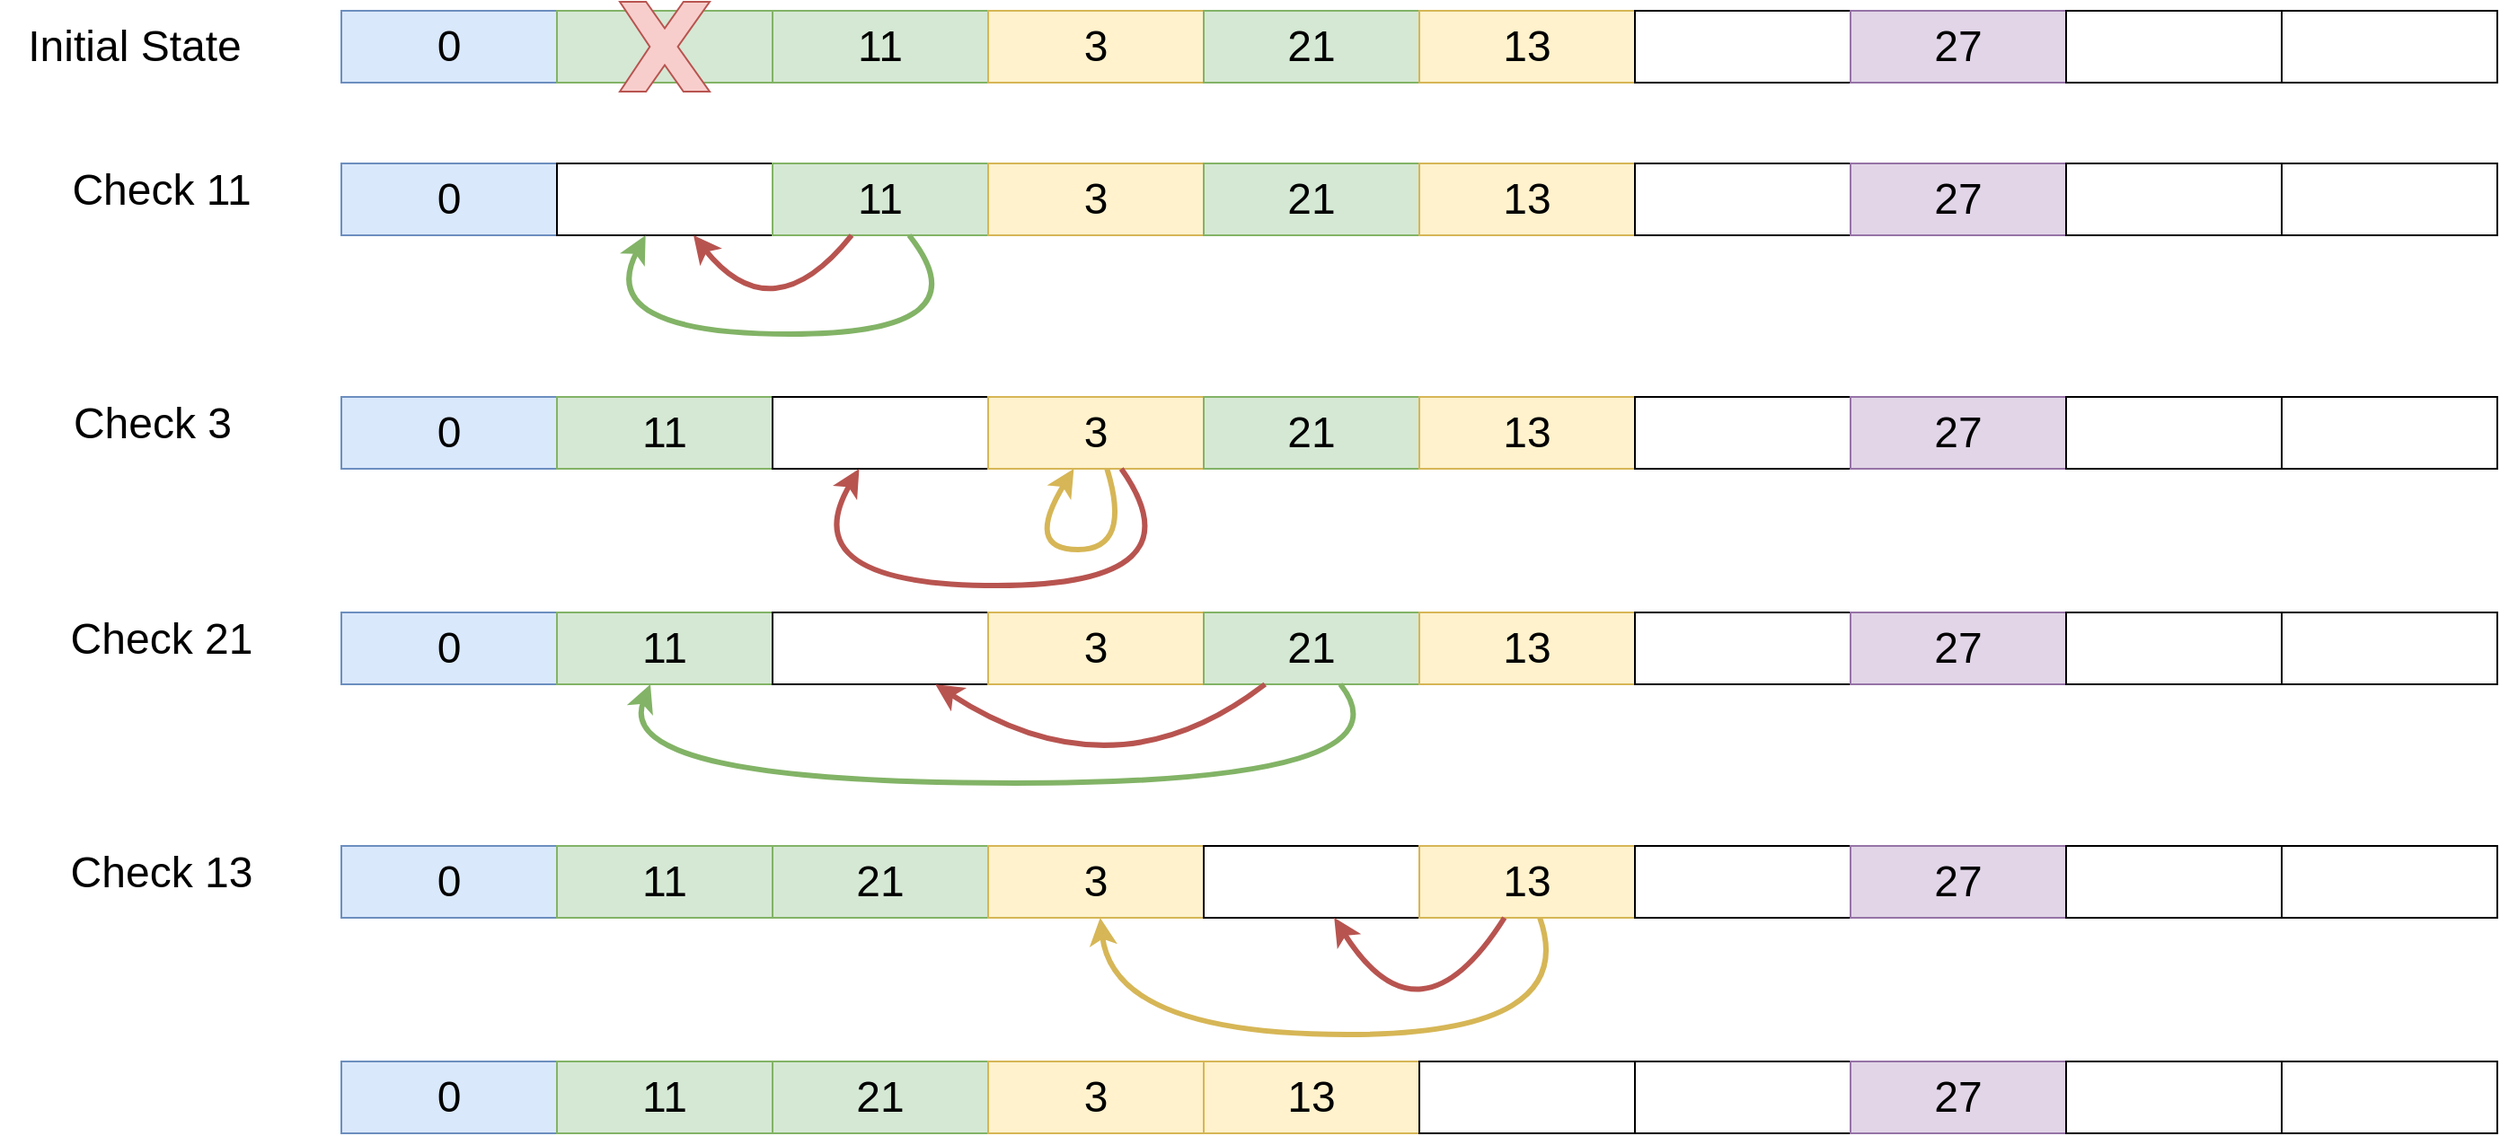 <mxfile version="24.0.5" type="device">
  <diagram name="第 1 页" id="ufg7FDZAvXpvqAaUlEPp">
    <mxGraphModel dx="877" dy="644" grid="1" gridSize="10" guides="1" tooltips="1" connect="1" arrows="1" fold="1" page="1" pageScale="1" pageWidth="1600" pageHeight="1200" math="0" shadow="0">
      <root>
        <mxCell id="0" />
        <mxCell id="1" parent="0" />
        <mxCell id="6ZMetDqiG7twovBFO8Wo-1" value="0" style="rounded=0;whiteSpace=wrap;html=1;fontSize=24;fillColor=#dae8fc;strokeColor=#6c8ebf;" parent="1" vertex="1">
          <mxGeometry x="320" y="160" width="120" height="40" as="geometry" />
        </mxCell>
        <mxCell id="6ZMetDqiG7twovBFO8Wo-2" value="1" style="rounded=0;whiteSpace=wrap;html=1;fontSize=24;fillColor=#d5e8d4;strokeColor=#82b366;" parent="1" vertex="1">
          <mxGeometry x="440" y="160" width="120" height="40" as="geometry" />
        </mxCell>
        <mxCell id="6ZMetDqiG7twovBFO8Wo-3" value="11" style="rounded=0;whiteSpace=wrap;html=1;fontSize=24;fillColor=#d5e8d4;strokeColor=#82b366;" parent="1" vertex="1">
          <mxGeometry x="560" y="160" width="120" height="40" as="geometry" />
        </mxCell>
        <mxCell id="6ZMetDqiG7twovBFO8Wo-4" value="3" style="rounded=0;whiteSpace=wrap;html=1;fontSize=24;fillColor=#fff2cc;strokeColor=#d6b656;" parent="1" vertex="1">
          <mxGeometry x="680" y="160" width="120" height="40" as="geometry" />
        </mxCell>
        <mxCell id="6ZMetDqiG7twovBFO8Wo-5" value="21" style="rounded=0;whiteSpace=wrap;html=1;fontSize=24;fillColor=#d5e8d4;strokeColor=#82b366;" parent="1" vertex="1">
          <mxGeometry x="800" y="160" width="120" height="40" as="geometry" />
        </mxCell>
        <mxCell id="6ZMetDqiG7twovBFO8Wo-11" value="Initial State" style="text;html=1;strokeColor=none;fillColor=none;align=center;verticalAlign=middle;whiteSpace=wrap;rounded=0;fontSize=24;" parent="1" vertex="1">
          <mxGeometry x="130" y="160" width="150" height="40" as="geometry" />
        </mxCell>
        <mxCell id="6ZMetDqiG7twovBFO8Wo-37" value="13" style="rounded=0;whiteSpace=wrap;html=1;fontSize=24;fillColor=#fff2cc;strokeColor=#d6b656;" parent="1" vertex="1">
          <mxGeometry x="920" y="160" width="120" height="40" as="geometry" />
        </mxCell>
        <mxCell id="6ZMetDqiG7twovBFO8Wo-38" value="" style="rounded=0;whiteSpace=wrap;html=1;fontSize=24;" parent="1" vertex="1">
          <mxGeometry x="1040" y="160" width="120" height="40" as="geometry" />
        </mxCell>
        <mxCell id="6ZMetDqiG7twovBFO8Wo-39" value="27" style="rounded=0;whiteSpace=wrap;html=1;fontSize=24;fillColor=#e1d5e7;strokeColor=#9673a6;" parent="1" vertex="1">
          <mxGeometry x="1160" y="160" width="120" height="40" as="geometry" />
        </mxCell>
        <mxCell id="6ZMetDqiG7twovBFO8Wo-40" value="" style="rounded=0;whiteSpace=wrap;html=1;fontSize=24;" parent="1" vertex="1">
          <mxGeometry x="1280" y="160" width="120" height="40" as="geometry" />
        </mxCell>
        <mxCell id="6ZMetDqiG7twovBFO8Wo-41" value="" style="rounded=0;whiteSpace=wrap;html=1;fontSize=24;" parent="1" vertex="1">
          <mxGeometry x="1400" y="160" width="120" height="40" as="geometry" />
        </mxCell>
        <mxCell id="6ZMetDqiG7twovBFO8Wo-42" value="" style="verticalLabelPosition=bottom;verticalAlign=top;html=1;shape=mxgraph.basic.x;fillColor=#f8cecc;strokeColor=#b85450;" parent="1" vertex="1">
          <mxGeometry x="475" y="155" width="50" height="50" as="geometry" />
        </mxCell>
        <mxCell id="6ZMetDqiG7twovBFO8Wo-43" value="0" style="rounded=0;whiteSpace=wrap;html=1;fontSize=24;fillColor=#dae8fc;strokeColor=#6c8ebf;" parent="1" vertex="1">
          <mxGeometry x="320" y="245" width="120" height="40" as="geometry" />
        </mxCell>
        <mxCell id="6ZMetDqiG7twovBFO8Wo-44" value="" style="rounded=0;whiteSpace=wrap;html=1;fontSize=24;" parent="1" vertex="1">
          <mxGeometry x="440" y="245" width="120" height="40" as="geometry" />
        </mxCell>
        <mxCell id="6ZMetDqiG7twovBFO8Wo-45" value="11" style="rounded=0;whiteSpace=wrap;html=1;fontSize=24;fillColor=#d5e8d4;strokeColor=#82b366;" parent="1" vertex="1">
          <mxGeometry x="560" y="245" width="120" height="40" as="geometry" />
        </mxCell>
        <mxCell id="6ZMetDqiG7twovBFO8Wo-46" value="3" style="rounded=0;whiteSpace=wrap;html=1;fontSize=24;fillColor=#fff2cc;strokeColor=#d6b656;" parent="1" vertex="1">
          <mxGeometry x="680" y="245" width="120" height="40" as="geometry" />
        </mxCell>
        <mxCell id="6ZMetDqiG7twovBFO8Wo-47" value="21" style="rounded=0;whiteSpace=wrap;html=1;fontSize=24;fillColor=#d5e8d4;strokeColor=#82b366;" parent="1" vertex="1">
          <mxGeometry x="800" y="245" width="120" height="40" as="geometry" />
        </mxCell>
        <mxCell id="6ZMetDqiG7twovBFO8Wo-49" value="13" style="rounded=0;whiteSpace=wrap;html=1;fontSize=24;fillColor=#fff2cc;strokeColor=#d6b656;" parent="1" vertex="1">
          <mxGeometry x="920" y="245" width="120" height="40" as="geometry" />
        </mxCell>
        <mxCell id="6ZMetDqiG7twovBFO8Wo-50" value="" style="rounded=0;whiteSpace=wrap;html=1;fontSize=24;" parent="1" vertex="1">
          <mxGeometry x="1040" y="245" width="120" height="40" as="geometry" />
        </mxCell>
        <mxCell id="6ZMetDqiG7twovBFO8Wo-51" value="27" style="rounded=0;whiteSpace=wrap;html=1;fontSize=24;fillColor=#e1d5e7;strokeColor=#9673a6;" parent="1" vertex="1">
          <mxGeometry x="1160" y="245" width="120" height="40" as="geometry" />
        </mxCell>
        <mxCell id="6ZMetDqiG7twovBFO8Wo-52" value="" style="rounded=0;whiteSpace=wrap;html=1;fontSize=24;" parent="1" vertex="1">
          <mxGeometry x="1280" y="245" width="120" height="40" as="geometry" />
        </mxCell>
        <mxCell id="6ZMetDqiG7twovBFO8Wo-53" value="" style="rounded=0;whiteSpace=wrap;html=1;fontSize=24;" parent="1" vertex="1">
          <mxGeometry x="1400" y="245" width="120" height="40" as="geometry" />
        </mxCell>
        <mxCell id="6ZMetDqiG7twovBFO8Wo-55" value="" style="curved=1;endArrow=classic;html=1;rounded=0;strokeWidth=3;fillColor=#d5e8d4;strokeColor=#82b366;" parent="1" source="6ZMetDqiG7twovBFO8Wo-45" target="6ZMetDqiG7twovBFO8Wo-44" edge="1">
          <mxGeometry width="50" height="50" relative="1" as="geometry">
            <mxPoint x="570" y="320" as="sourcePoint" />
            <mxPoint x="520" y="370" as="targetPoint" />
            <Array as="points">
              <mxPoint x="680" y="340" />
              <mxPoint x="460" y="340" />
            </Array>
          </mxGeometry>
        </mxCell>
        <mxCell id="6ZMetDqiG7twovBFO8Wo-68" value="" style="curved=1;endArrow=classic;html=1;rounded=0;strokeWidth=3;fillColor=#f8cecc;strokeColor=#b85450;" parent="1" source="6ZMetDqiG7twovBFO8Wo-45" target="6ZMetDqiG7twovBFO8Wo-44" edge="1">
          <mxGeometry width="50" height="50" relative="1" as="geometry">
            <mxPoint x="614" y="320" as="sourcePoint" />
            <mxPoint x="520" y="320" as="targetPoint" />
            <Array as="points">
              <mxPoint x="560" y="340" />
            </Array>
          </mxGeometry>
        </mxCell>
        <mxCell id="6ZMetDqiG7twovBFO8Wo-69" value="Check 11" style="text;html=1;strokeColor=none;fillColor=none;align=center;verticalAlign=middle;whiteSpace=wrap;rounded=0;fontSize=24;" parent="1" vertex="1">
          <mxGeometry x="165" y="240" width="110" height="40" as="geometry" />
        </mxCell>
        <mxCell id="6ZMetDqiG7twovBFO8Wo-70" value="0" style="rounded=0;whiteSpace=wrap;html=1;fontSize=24;fillColor=#dae8fc;strokeColor=#6c8ebf;" parent="1" vertex="1">
          <mxGeometry x="320" y="375" width="120" height="40" as="geometry" />
        </mxCell>
        <mxCell id="6ZMetDqiG7twovBFO8Wo-71" value="11" style="rounded=0;whiteSpace=wrap;html=1;fontSize=24;fillColor=#d5e8d4;strokeColor=#82b366;" parent="1" vertex="1">
          <mxGeometry x="440" y="375" width="120" height="40" as="geometry" />
        </mxCell>
        <mxCell id="6ZMetDqiG7twovBFO8Wo-72" value="" style="rounded=0;whiteSpace=wrap;html=1;fontSize=24;" parent="1" vertex="1">
          <mxGeometry x="560" y="375" width="120" height="40" as="geometry" />
        </mxCell>
        <mxCell id="6ZMetDqiG7twovBFO8Wo-73" value="3" style="rounded=0;whiteSpace=wrap;html=1;fontSize=24;fillColor=#fff2cc;strokeColor=#d6b656;" parent="1" vertex="1">
          <mxGeometry x="680" y="375" width="120" height="40" as="geometry" />
        </mxCell>
        <mxCell id="6ZMetDqiG7twovBFO8Wo-74" value="21" style="rounded=0;whiteSpace=wrap;html=1;fontSize=24;fillColor=#d5e8d4;strokeColor=#82b366;" parent="1" vertex="1">
          <mxGeometry x="800" y="375" width="120" height="40" as="geometry" />
        </mxCell>
        <mxCell id="6ZMetDqiG7twovBFO8Wo-75" value="13" style="rounded=0;whiteSpace=wrap;html=1;fontSize=24;fillColor=#fff2cc;strokeColor=#d6b656;" parent="1" vertex="1">
          <mxGeometry x="920" y="375" width="120" height="40" as="geometry" />
        </mxCell>
        <mxCell id="6ZMetDqiG7twovBFO8Wo-76" value="" style="rounded=0;whiteSpace=wrap;html=1;fontSize=24;" parent="1" vertex="1">
          <mxGeometry x="1040" y="375" width="120" height="40" as="geometry" />
        </mxCell>
        <mxCell id="6ZMetDqiG7twovBFO8Wo-77" value="27" style="rounded=0;whiteSpace=wrap;html=1;fontSize=24;fillColor=#e1d5e7;strokeColor=#9673a6;" parent="1" vertex="1">
          <mxGeometry x="1160" y="375" width="120" height="40" as="geometry" />
        </mxCell>
        <mxCell id="6ZMetDqiG7twovBFO8Wo-78" value="" style="rounded=0;whiteSpace=wrap;html=1;fontSize=24;" parent="1" vertex="1">
          <mxGeometry x="1280" y="375" width="120" height="40" as="geometry" />
        </mxCell>
        <mxCell id="6ZMetDqiG7twovBFO8Wo-79" value="" style="rounded=0;whiteSpace=wrap;html=1;fontSize=24;" parent="1" vertex="1">
          <mxGeometry x="1400" y="375" width="120" height="40" as="geometry" />
        </mxCell>
        <mxCell id="6ZMetDqiG7twovBFO8Wo-81" value="" style="curved=1;endArrow=classic;html=1;rounded=0;strokeWidth=3;fillColor=#f8cecc;strokeColor=#b85450;" parent="1" source="6ZMetDqiG7twovBFO8Wo-73" target="6ZMetDqiG7twovBFO8Wo-72" edge="1">
          <mxGeometry width="50" height="50" relative="1" as="geometry">
            <mxPoint x="614" y="450" as="sourcePoint" />
            <mxPoint x="520" y="450" as="targetPoint" />
            <Array as="points">
              <mxPoint x="800" y="480" />
              <mxPoint x="570" y="480" />
            </Array>
          </mxGeometry>
        </mxCell>
        <mxCell id="6ZMetDqiG7twovBFO8Wo-82" value="Check 3" style="text;html=1;strokeColor=none;fillColor=none;align=center;verticalAlign=middle;whiteSpace=wrap;rounded=0;fontSize=24;" parent="1" vertex="1">
          <mxGeometry x="165" y="370" width="100" height="40" as="geometry" />
        </mxCell>
        <mxCell id="6ZMetDqiG7twovBFO8Wo-83" value="" style="curved=1;endArrow=classic;html=1;rounded=0;strokeWidth=3;fillColor=#fff2cc;strokeColor=#d6b656;" parent="1" source="6ZMetDqiG7twovBFO8Wo-73" target="6ZMetDqiG7twovBFO8Wo-73" edge="1">
          <mxGeometry width="50" height="50" relative="1" as="geometry">
            <mxPoint x="754" y="430" as="sourcePoint" />
            <mxPoint x="660" y="430" as="targetPoint" />
            <Array as="points">
              <mxPoint x="760" y="460" />
              <mxPoint x="700" y="460" />
            </Array>
          </mxGeometry>
        </mxCell>
        <mxCell id="6ZMetDqiG7twovBFO8Wo-84" value="0" style="rounded=0;whiteSpace=wrap;html=1;fontSize=24;fillColor=#dae8fc;strokeColor=#6c8ebf;" parent="1" vertex="1">
          <mxGeometry x="320" y="495" width="120" height="40" as="geometry" />
        </mxCell>
        <mxCell id="6ZMetDqiG7twovBFO8Wo-85" value="11" style="rounded=0;whiteSpace=wrap;html=1;fontSize=24;fillColor=#d5e8d4;strokeColor=#82b366;" parent="1" vertex="1">
          <mxGeometry x="440" y="495" width="120" height="40" as="geometry" />
        </mxCell>
        <mxCell id="6ZMetDqiG7twovBFO8Wo-86" value="" style="rounded=0;whiteSpace=wrap;html=1;fontSize=24;" parent="1" vertex="1">
          <mxGeometry x="560" y="495" width="120" height="40" as="geometry" />
        </mxCell>
        <mxCell id="6ZMetDqiG7twovBFO8Wo-87" value="3" style="rounded=0;whiteSpace=wrap;html=1;fontSize=24;fillColor=#fff2cc;strokeColor=#d6b656;" parent="1" vertex="1">
          <mxGeometry x="680" y="495" width="120" height="40" as="geometry" />
        </mxCell>
        <mxCell id="6ZMetDqiG7twovBFO8Wo-88" value="21" style="rounded=0;whiteSpace=wrap;html=1;fontSize=24;fillColor=#d5e8d4;strokeColor=#82b366;" parent="1" vertex="1">
          <mxGeometry x="800" y="495" width="120" height="40" as="geometry" />
        </mxCell>
        <mxCell id="6ZMetDqiG7twovBFO8Wo-89" value="13" style="rounded=0;whiteSpace=wrap;html=1;fontSize=24;fillColor=#fff2cc;strokeColor=#d6b656;" parent="1" vertex="1">
          <mxGeometry x="920" y="495" width="120" height="40" as="geometry" />
        </mxCell>
        <mxCell id="6ZMetDqiG7twovBFO8Wo-90" value="" style="rounded=0;whiteSpace=wrap;html=1;fontSize=24;" parent="1" vertex="1">
          <mxGeometry x="1040" y="495" width="120" height="40" as="geometry" />
        </mxCell>
        <mxCell id="6ZMetDqiG7twovBFO8Wo-91" value="27" style="rounded=0;whiteSpace=wrap;html=1;fontSize=24;fillColor=#e1d5e7;strokeColor=#9673a6;" parent="1" vertex="1">
          <mxGeometry x="1160" y="495" width="120" height="40" as="geometry" />
        </mxCell>
        <mxCell id="6ZMetDqiG7twovBFO8Wo-92" value="" style="rounded=0;whiteSpace=wrap;html=1;fontSize=24;" parent="1" vertex="1">
          <mxGeometry x="1280" y="495" width="120" height="40" as="geometry" />
        </mxCell>
        <mxCell id="6ZMetDqiG7twovBFO8Wo-93" value="" style="rounded=0;whiteSpace=wrap;html=1;fontSize=24;" parent="1" vertex="1">
          <mxGeometry x="1400" y="495" width="120" height="40" as="geometry" />
        </mxCell>
        <mxCell id="6ZMetDqiG7twovBFO8Wo-94" value="" style="curved=1;endArrow=classic;html=1;rounded=0;strokeWidth=3;fillColor=#f8cecc;strokeColor=#b85450;" parent="1" source="6ZMetDqiG7twovBFO8Wo-88" target="6ZMetDqiG7twovBFO8Wo-86" edge="1">
          <mxGeometry width="50" height="50" relative="1" as="geometry">
            <mxPoint x="614" y="570" as="sourcePoint" />
            <mxPoint x="520" y="570" as="targetPoint" />
            <Array as="points">
              <mxPoint x="750" y="600" />
            </Array>
          </mxGeometry>
        </mxCell>
        <mxCell id="6ZMetDqiG7twovBFO8Wo-95" value="Check 21" style="text;html=1;strokeColor=none;fillColor=none;align=center;verticalAlign=middle;whiteSpace=wrap;rounded=0;fontSize=24;" parent="1" vertex="1">
          <mxGeometry x="165" y="490" width="110" height="40" as="geometry" />
        </mxCell>
        <mxCell id="6ZMetDqiG7twovBFO8Wo-96" value="" style="curved=1;endArrow=classic;html=1;rounded=0;strokeWidth=3;fillColor=#d5e8d4;strokeColor=#82b366;" parent="1" source="6ZMetDqiG7twovBFO8Wo-88" target="6ZMetDqiG7twovBFO8Wo-85" edge="1">
          <mxGeometry width="50" height="50" relative="1" as="geometry">
            <mxPoint x="754" y="550" as="sourcePoint" />
            <mxPoint x="660" y="550" as="targetPoint" />
            <Array as="points">
              <mxPoint x="920" y="590" />
              <mxPoint x="470" y="590" />
            </Array>
          </mxGeometry>
        </mxCell>
        <mxCell id="6ZMetDqiG7twovBFO8Wo-97" value="0" style="rounded=0;whiteSpace=wrap;html=1;fontSize=24;fillColor=#dae8fc;strokeColor=#6c8ebf;" parent="1" vertex="1">
          <mxGeometry x="320" y="625" width="120" height="40" as="geometry" />
        </mxCell>
        <mxCell id="6ZMetDqiG7twovBFO8Wo-98" value="11" style="rounded=0;whiteSpace=wrap;html=1;fontSize=24;fillColor=#d5e8d4;strokeColor=#82b366;" parent="1" vertex="1">
          <mxGeometry x="440" y="625" width="120" height="40" as="geometry" />
        </mxCell>
        <mxCell id="6ZMetDqiG7twovBFO8Wo-99" value="21" style="rounded=0;whiteSpace=wrap;html=1;fontSize=24;fillColor=#d5e8d4;strokeColor=#82b366;" parent="1" vertex="1">
          <mxGeometry x="560" y="625" width="120" height="40" as="geometry" />
        </mxCell>
        <mxCell id="6ZMetDqiG7twovBFO8Wo-100" value="3" style="rounded=0;whiteSpace=wrap;html=1;fontSize=24;fillColor=#fff2cc;strokeColor=#d6b656;" parent="1" vertex="1">
          <mxGeometry x="680" y="625" width="120" height="40" as="geometry" />
        </mxCell>
        <mxCell id="6ZMetDqiG7twovBFO8Wo-101" value="" style="rounded=0;whiteSpace=wrap;html=1;fontSize=24;" parent="1" vertex="1">
          <mxGeometry x="800" y="625" width="120" height="40" as="geometry" />
        </mxCell>
        <mxCell id="6ZMetDqiG7twovBFO8Wo-102" value="13" style="rounded=0;whiteSpace=wrap;html=1;fontSize=24;fillColor=#fff2cc;strokeColor=#d6b656;" parent="1" vertex="1">
          <mxGeometry x="920" y="625" width="120" height="40" as="geometry" />
        </mxCell>
        <mxCell id="6ZMetDqiG7twovBFO8Wo-103" value="" style="rounded=0;whiteSpace=wrap;html=1;fontSize=24;" parent="1" vertex="1">
          <mxGeometry x="1040" y="625" width="120" height="40" as="geometry" />
        </mxCell>
        <mxCell id="6ZMetDqiG7twovBFO8Wo-104" value="27" style="rounded=0;whiteSpace=wrap;html=1;fontSize=24;fillColor=#e1d5e7;strokeColor=#9673a6;" parent="1" vertex="1">
          <mxGeometry x="1160" y="625" width="120" height="40" as="geometry" />
        </mxCell>
        <mxCell id="6ZMetDqiG7twovBFO8Wo-105" value="" style="rounded=0;whiteSpace=wrap;html=1;fontSize=24;" parent="1" vertex="1">
          <mxGeometry x="1280" y="625" width="120" height="40" as="geometry" />
        </mxCell>
        <mxCell id="6ZMetDqiG7twovBFO8Wo-106" value="" style="rounded=0;whiteSpace=wrap;html=1;fontSize=24;" parent="1" vertex="1">
          <mxGeometry x="1400" y="625" width="120" height="40" as="geometry" />
        </mxCell>
        <mxCell id="6ZMetDqiG7twovBFO8Wo-107" value="" style="curved=1;endArrow=classic;html=1;rounded=0;strokeWidth=3;fillColor=#f8cecc;strokeColor=#b85450;" parent="1" source="6ZMetDqiG7twovBFO8Wo-102" target="6ZMetDqiG7twovBFO8Wo-101" edge="1">
          <mxGeometry width="50" height="50" relative="1" as="geometry">
            <mxPoint x="614" y="700" as="sourcePoint" />
            <mxPoint x="520" y="700" as="targetPoint" />
            <Array as="points">
              <mxPoint x="920" y="740" />
            </Array>
          </mxGeometry>
        </mxCell>
        <mxCell id="6ZMetDqiG7twovBFO8Wo-108" value="Check 13" style="text;html=1;strokeColor=none;fillColor=none;align=center;verticalAlign=middle;whiteSpace=wrap;rounded=0;fontSize=24;" parent="1" vertex="1">
          <mxGeometry x="165" y="620" width="110" height="40" as="geometry" />
        </mxCell>
        <mxCell id="6ZMetDqiG7twovBFO8Wo-109" value="" style="curved=1;endArrow=classic;html=1;rounded=0;strokeWidth=3;fillColor=#fff2cc;strokeColor=#d6b656;" parent="1" source="6ZMetDqiG7twovBFO8Wo-102" target="6ZMetDqiG7twovBFO8Wo-100" edge="1">
          <mxGeometry width="50" height="50" relative="1" as="geometry">
            <mxPoint x="754" y="680" as="sourcePoint" />
            <mxPoint x="940" y="800" as="targetPoint" />
            <Array as="points">
              <mxPoint x="1010" y="730" />
              <mxPoint x="750" y="730" />
            </Array>
          </mxGeometry>
        </mxCell>
        <mxCell id="6ZMetDqiG7twovBFO8Wo-110" value="0" style="rounded=0;whiteSpace=wrap;html=1;fontSize=24;fillColor=#dae8fc;strokeColor=#6c8ebf;" parent="1" vertex="1">
          <mxGeometry x="320" y="745" width="120" height="40" as="geometry" />
        </mxCell>
        <mxCell id="6ZMetDqiG7twovBFO8Wo-111" value="11" style="rounded=0;whiteSpace=wrap;html=1;fontSize=24;fillColor=#d5e8d4;strokeColor=#82b366;" parent="1" vertex="1">
          <mxGeometry x="440" y="745" width="120" height="40" as="geometry" />
        </mxCell>
        <mxCell id="6ZMetDqiG7twovBFO8Wo-112" value="21" style="rounded=0;whiteSpace=wrap;html=1;fontSize=24;fillColor=#d5e8d4;strokeColor=#82b366;" parent="1" vertex="1">
          <mxGeometry x="560" y="745" width="120" height="40" as="geometry" />
        </mxCell>
        <mxCell id="6ZMetDqiG7twovBFO8Wo-113" value="3" style="rounded=0;whiteSpace=wrap;html=1;fontSize=24;fillColor=#fff2cc;strokeColor=#d6b656;" parent="1" vertex="1">
          <mxGeometry x="680" y="745" width="120" height="40" as="geometry" />
        </mxCell>
        <mxCell id="6ZMetDqiG7twovBFO8Wo-114" value="13" style="rounded=0;whiteSpace=wrap;html=1;fontSize=24;fillColor=#fff2cc;strokeColor=#d6b656;" parent="1" vertex="1">
          <mxGeometry x="800" y="745" width="120" height="40" as="geometry" />
        </mxCell>
        <mxCell id="6ZMetDqiG7twovBFO8Wo-115" value="" style="rounded=0;whiteSpace=wrap;html=1;fontSize=24;" parent="1" vertex="1">
          <mxGeometry x="920" y="745" width="120" height="40" as="geometry" />
        </mxCell>
        <mxCell id="6ZMetDqiG7twovBFO8Wo-116" value="" style="rounded=0;whiteSpace=wrap;html=1;fontSize=24;" parent="1" vertex="1">
          <mxGeometry x="1040" y="745" width="120" height="40" as="geometry" />
        </mxCell>
        <mxCell id="6ZMetDqiG7twovBFO8Wo-117" value="27" style="rounded=0;whiteSpace=wrap;html=1;fontSize=24;fillColor=#e1d5e7;strokeColor=#9673a6;" parent="1" vertex="1">
          <mxGeometry x="1160" y="745" width="120" height="40" as="geometry" />
        </mxCell>
        <mxCell id="6ZMetDqiG7twovBFO8Wo-118" value="" style="rounded=0;whiteSpace=wrap;html=1;fontSize=24;" parent="1" vertex="1">
          <mxGeometry x="1280" y="745" width="120" height="40" as="geometry" />
        </mxCell>
        <mxCell id="6ZMetDqiG7twovBFO8Wo-119" value="" style="rounded=0;whiteSpace=wrap;html=1;fontSize=24;" parent="1" vertex="1">
          <mxGeometry x="1400" y="745" width="120" height="40" as="geometry" />
        </mxCell>
      </root>
    </mxGraphModel>
  </diagram>
</mxfile>
